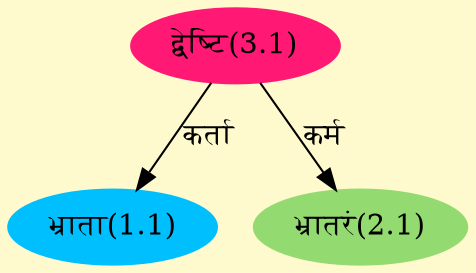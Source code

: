 digraph G{
rankdir=BT;
 compound=true;
 bgcolor="lemonchiffon1";
Node1_1 [style=filled, color="#00BFFF" label = "भ्राता(1.1)"]
Node3_1 [style=filled, color="#FF1975" label = "द्वेष्टि(3.1)"]
Node2_1 [style=filled, color="#93DB70" label = "भ्रातरं(2.1)"]
/* Start of Relations section */

Node1_1 -> Node3_1 [  label="कर्ता"  dir="back" ]
Node2_1 -> Node3_1 [  label="कर्म"  dir="back" ]
}
